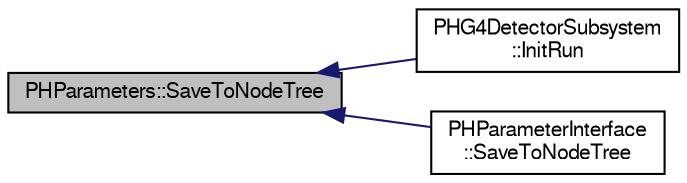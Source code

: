 digraph "PHParameters::SaveToNodeTree"
{
  bgcolor="transparent";
  edge [fontname="FreeSans",fontsize="10",labelfontname="FreeSans",labelfontsize="10"];
  node [fontname="FreeSans",fontsize="10",shape=record];
  rankdir="LR";
  Node1 [label="PHParameters::SaveToNodeTree",height=0.2,width=0.4,color="black", fillcolor="grey75", style="filled" fontcolor="black"];
  Node1 -> Node2 [dir="back",color="midnightblue",fontsize="10",style="solid",fontname="FreeSans"];
  Node2 [label="PHG4DetectorSubsystem\l::InitRun",height=0.2,width=0.4,color="black",URL="$d5/d29/classPHG4DetectorSubsystem.html#a3c2ac5dc436f84e09140b6e2a1be8ff9"];
  Node1 -> Node3 [dir="back",color="midnightblue",fontsize="10",style="solid",fontname="FreeSans"];
  Node3 [label="PHParameterInterface\l::SaveToNodeTree",height=0.2,width=0.4,color="black",URL="$d4/d31/classPHParameterInterface.html#ab386d05bc4aa6e4e3fcd2ff4d466aeb1"];
}
